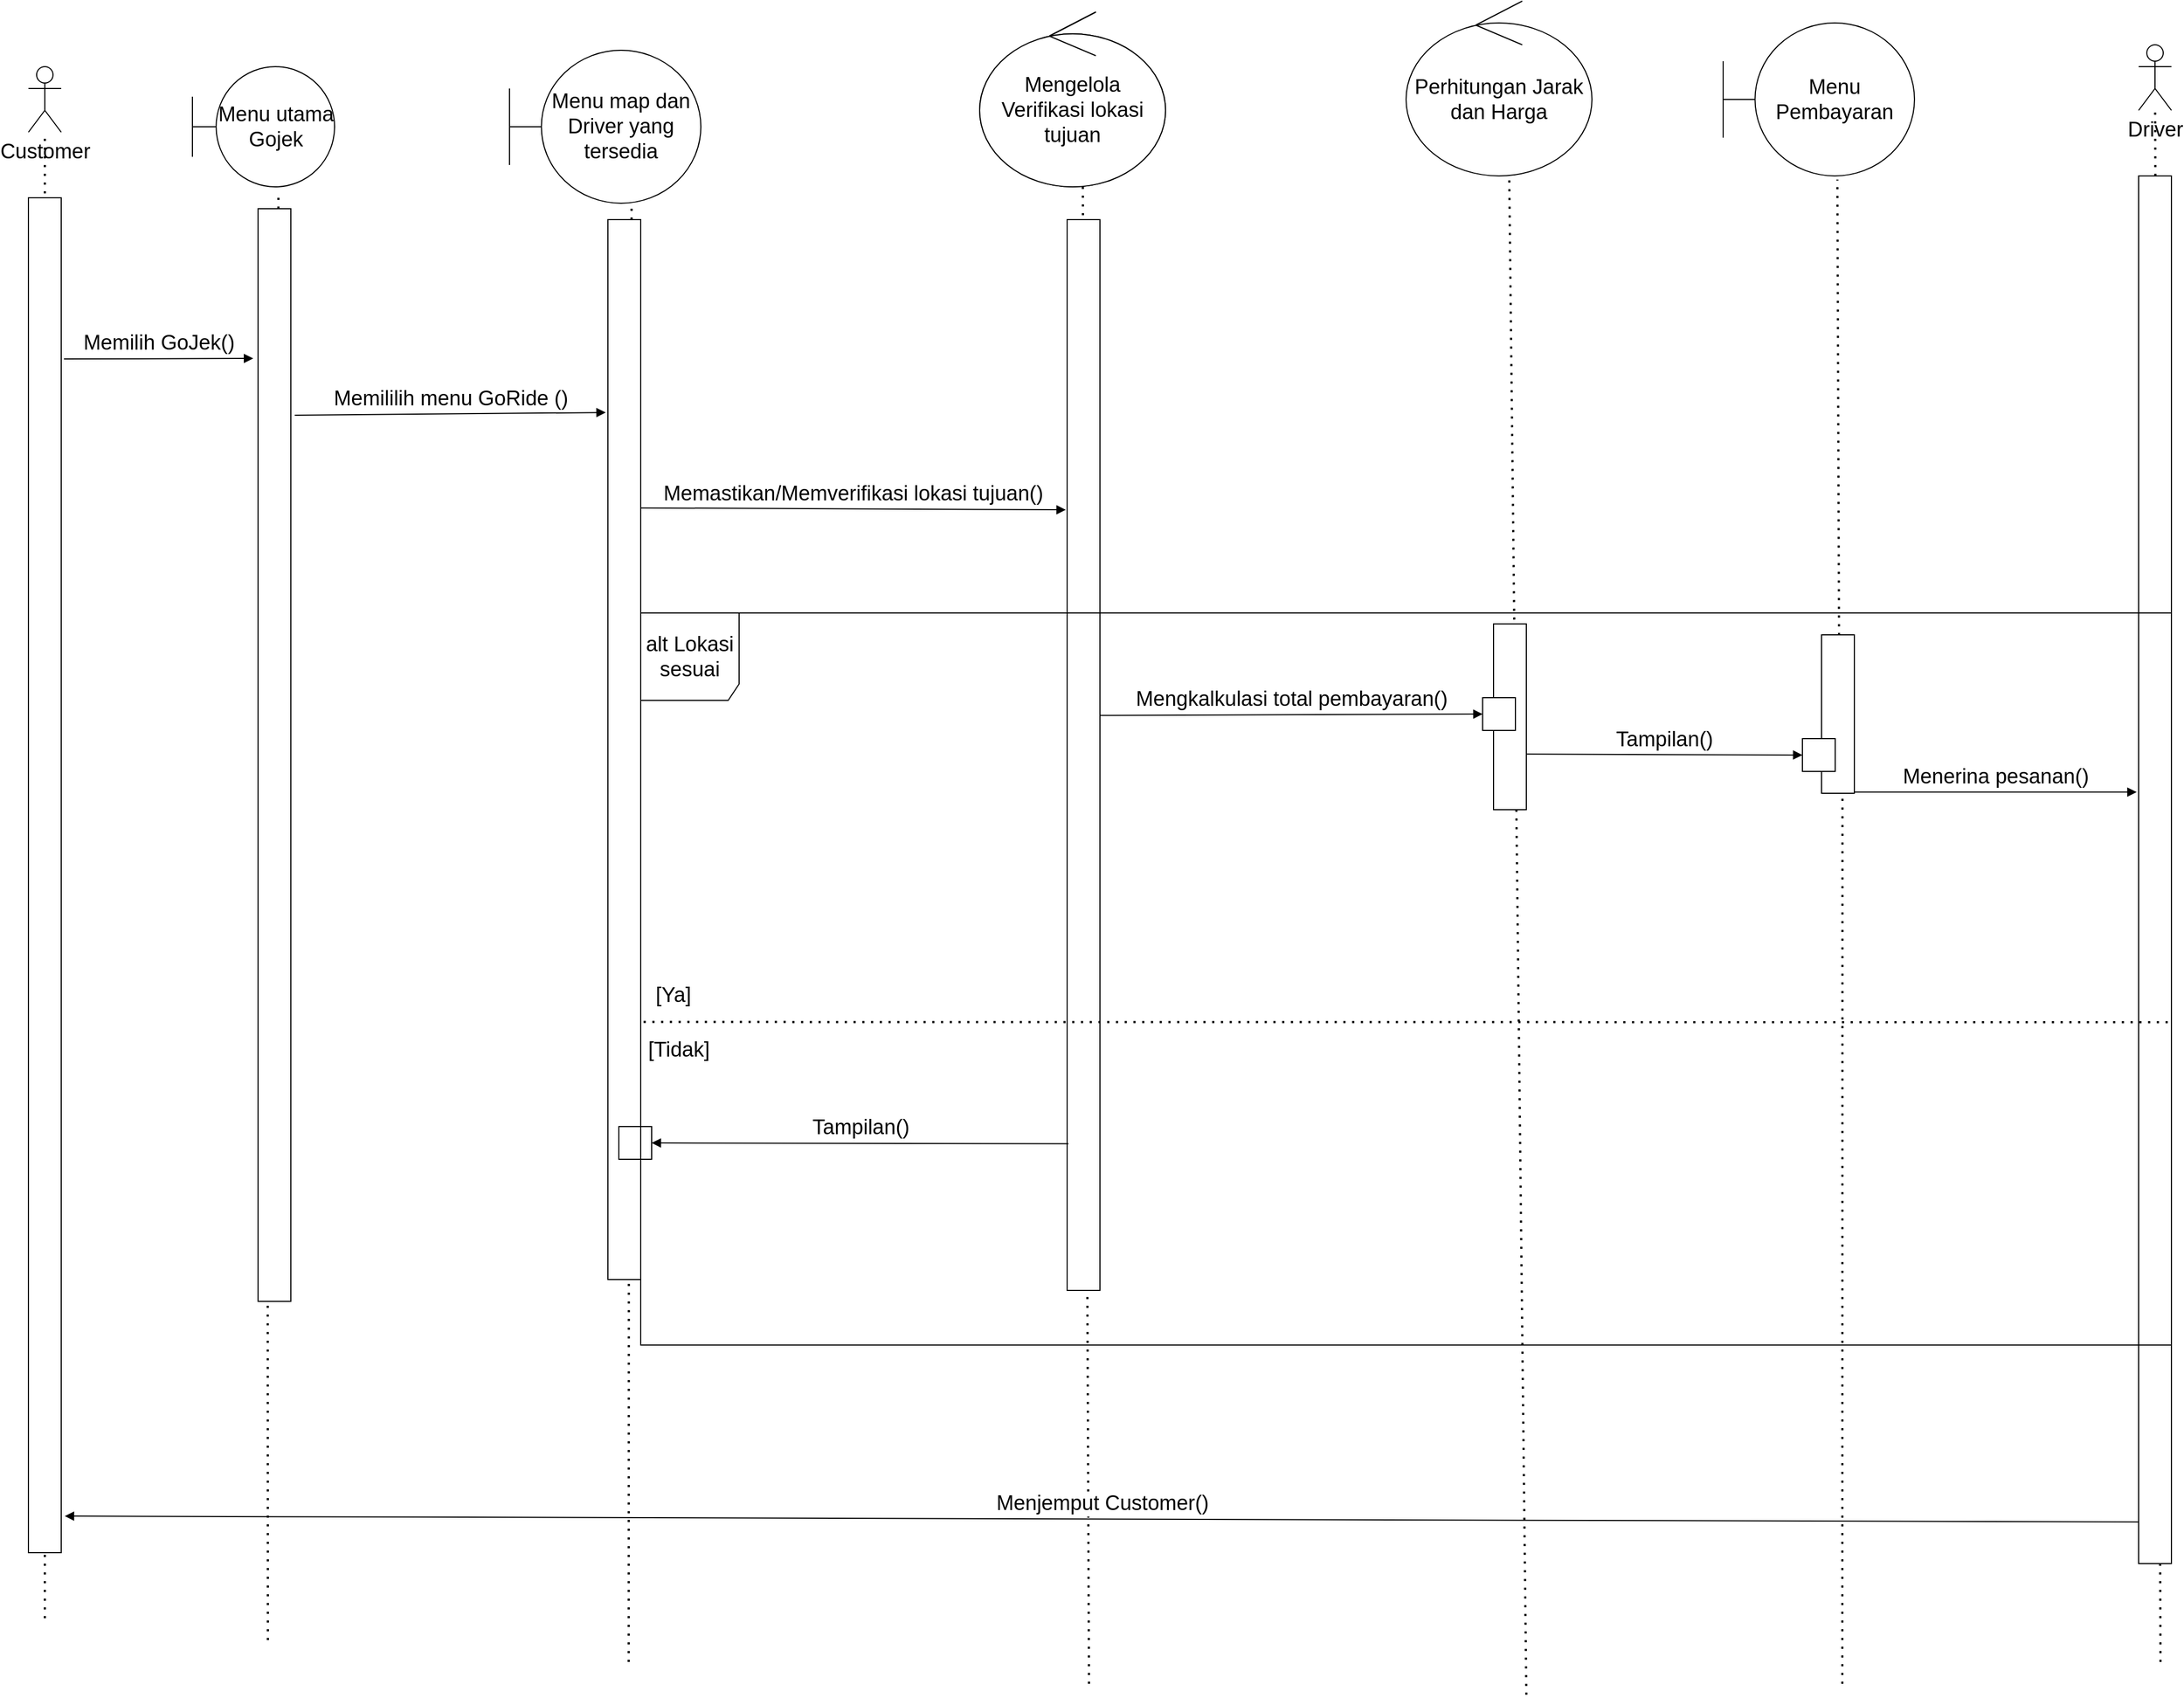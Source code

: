 <mxfile version="14.6.13" type="github">
  <diagram id="kgpKYQtTHZ0yAKxKKP6v" name="Page-1">
    <mxGraphModel dx="1221" dy="575" grid="1" gridSize="10" guides="1" tooltips="1" connect="1" arrows="1" fold="1" page="1" pageScale="1" pageWidth="850" pageHeight="1100" math="0" shadow="0">
      <root>
        <mxCell id="0" />
        <mxCell id="1" parent="0" />
        <mxCell id="orS3Lamu9RFH1Dcoo1lT-1" value="Menu utama Gojek" style="shape=umlBoundary;whiteSpace=wrap;html=1;fontSize=19;" vertex="1" parent="1">
          <mxGeometry x="260" y="240" width="130" height="110" as="geometry" />
        </mxCell>
        <mxCell id="orS3Lamu9RFH1Dcoo1lT-2" value="Customer" style="shape=umlActor;verticalLabelPosition=bottom;verticalAlign=top;html=1;fontSize=19;" vertex="1" parent="1">
          <mxGeometry x="110" y="240" width="30" height="60" as="geometry" />
        </mxCell>
        <mxCell id="orS3Lamu9RFH1Dcoo1lT-5" value="Menu map dan Driver yang tersedia" style="shape=umlBoundary;whiteSpace=wrap;html=1;fontSize=19;" vertex="1" parent="1">
          <mxGeometry x="550" y="225" width="175" height="140" as="geometry" />
        </mxCell>
        <mxCell id="orS3Lamu9RFH1Dcoo1lT-10" value="" style="endArrow=none;dashed=1;html=1;dashPattern=1 3;strokeWidth=2;fontSize=19;" edge="1" parent="1" target="orS3Lamu9RFH1Dcoo1lT-2">
          <mxGeometry width="50" height="50" relative="1" as="geometry">
            <mxPoint x="125" y="1660" as="sourcePoint" />
            <mxPoint x="460" y="260" as="targetPoint" />
          </mxGeometry>
        </mxCell>
        <mxCell id="orS3Lamu9RFH1Dcoo1lT-11" value="" style="html=1;points=[];perimeter=orthogonalPerimeter;fontSize=19;" vertex="1" parent="1">
          <mxGeometry x="110" y="360" width="30" height="1240" as="geometry" />
        </mxCell>
        <mxCell id="orS3Lamu9RFH1Dcoo1lT-12" value="" style="endArrow=none;dashed=1;html=1;dashPattern=1 3;strokeWidth=2;fontSize=19;entryX=0.605;entryY=1.058;entryDx=0;entryDy=0;entryPerimeter=0;startArrow=none;" edge="1" parent="1" source="orS3Lamu9RFH1Dcoo1lT-15" target="orS3Lamu9RFH1Dcoo1lT-1">
          <mxGeometry width="50" height="50" relative="1" as="geometry">
            <mxPoint x="340" y="1000" as="sourcePoint" />
            <mxPoint x="135" y="310" as="targetPoint" />
          </mxGeometry>
        </mxCell>
        <mxCell id="orS3Lamu9RFH1Dcoo1lT-14" value="" style="endArrow=none;dashed=1;html=1;dashPattern=1 3;strokeWidth=2;fontSize=19;entryX=0.638;entryY=1.004;entryDx=0;entryDy=0;entryPerimeter=0;startArrow=none;" edge="1" parent="1" source="orS3Lamu9RFH1Dcoo1lT-17" target="orS3Lamu9RFH1Dcoo1lT-5">
          <mxGeometry width="50" height="50" relative="1" as="geometry">
            <mxPoint x="662" y="1000" as="sourcePoint" />
            <mxPoint x="448.65" y="366.38" as="targetPoint" />
          </mxGeometry>
        </mxCell>
        <mxCell id="orS3Lamu9RFH1Dcoo1lT-15" value="" style="html=1;points=[];perimeter=orthogonalPerimeter;fontSize=19;" vertex="1" parent="1">
          <mxGeometry x="320" y="370" width="30" height="1000" as="geometry" />
        </mxCell>
        <mxCell id="orS3Lamu9RFH1Dcoo1lT-16" value="" style="endArrow=none;dashed=1;html=1;dashPattern=1 3;strokeWidth=2;fontSize=19;entryX=0.295;entryY=0.999;entryDx=0;entryDy=0;entryPerimeter=0;" edge="1" parent="1" target="orS3Lamu9RFH1Dcoo1lT-15">
          <mxGeometry width="50" height="50" relative="1" as="geometry">
            <mxPoint x="329" y="1680" as="sourcePoint" />
            <mxPoint x="331" y="922" as="targetPoint" />
          </mxGeometry>
        </mxCell>
        <mxCell id="orS3Lamu9RFH1Dcoo1lT-18" value="Memilih GoJek()" style="html=1;verticalAlign=bottom;endArrow=block;fontSize=19;exitX=1.083;exitY=0.119;exitDx=0;exitDy=0;exitPerimeter=0;entryX=-0.147;entryY=0.137;entryDx=0;entryDy=0;entryPerimeter=0;" edge="1" parent="1" source="orS3Lamu9RFH1Dcoo1lT-11" target="orS3Lamu9RFH1Dcoo1lT-15">
          <mxGeometry width="80" relative="1" as="geometry">
            <mxPoint x="330" y="450" as="sourcePoint" />
            <mxPoint x="410" y="450" as="targetPoint" />
          </mxGeometry>
        </mxCell>
        <mxCell id="orS3Lamu9RFH1Dcoo1lT-19" value="Memililih menu GoRide ()" style="html=1;verticalAlign=bottom;endArrow=block;fontSize=19;entryX=-0.067;entryY=0.182;entryDx=0;entryDy=0;entryPerimeter=0;exitX=1.12;exitY=0.189;exitDx=0;exitDy=0;exitPerimeter=0;" edge="1" parent="1" source="orS3Lamu9RFH1Dcoo1lT-15" target="orS3Lamu9RFH1Dcoo1lT-17">
          <mxGeometry width="80" relative="1" as="geometry">
            <mxPoint x="270" y="470" as="sourcePoint" />
            <mxPoint x="350" y="470" as="targetPoint" />
          </mxGeometry>
        </mxCell>
        <mxCell id="orS3Lamu9RFH1Dcoo1lT-21" value="" style="endArrow=none;dashed=1;html=1;dashPattern=1 3;strokeWidth=2;fontSize=19;entryX=0.555;entryY=0.994;entryDx=0;entryDy=0;entryPerimeter=0;" edge="1" parent="1" target="orS3Lamu9RFH1Dcoo1lT-23">
          <mxGeometry width="50" height="50" relative="1" as="geometry">
            <mxPoint x="1080" y="1720" as="sourcePoint" />
            <mxPoint x="1081.65" y="365.56" as="targetPoint" />
          </mxGeometry>
        </mxCell>
        <mxCell id="orS3Lamu9RFH1Dcoo1lT-22" value="" style="html=1;points=[];perimeter=orthogonalPerimeter;fontSize=19;" vertex="1" parent="1">
          <mxGeometry x="1060" y="380" width="30" height="980" as="geometry" />
        </mxCell>
        <mxCell id="orS3Lamu9RFH1Dcoo1lT-23" value="Mengelola Verifikasi lokasi tujuan" style="ellipse;shape=umlControl;whiteSpace=wrap;html=1;fontSize=19;" vertex="1" parent="1">
          <mxGeometry x="980" y="190" width="170" height="160" as="geometry" />
        </mxCell>
        <mxCell id="orS3Lamu9RFH1Dcoo1lT-24" value="Memastikan/Memverifikasi lokasi tujuan()" style="html=1;verticalAlign=bottom;endArrow=block;fontSize=19;exitX=1;exitY=0.272;exitDx=0;exitDy=0;exitPerimeter=0;entryX=-0.04;entryY=0.271;entryDx=0;entryDy=0;entryPerimeter=0;" edge="1" parent="1" source="orS3Lamu9RFH1Dcoo1lT-17" target="orS3Lamu9RFH1Dcoo1lT-22">
          <mxGeometry width="80" relative="1" as="geometry">
            <mxPoint x="830" y="520" as="sourcePoint" />
            <mxPoint x="1040" y="644" as="targetPoint" />
          </mxGeometry>
        </mxCell>
        <mxCell id="orS3Lamu9RFH1Dcoo1lT-25" value="Mengelola Verifikasi lokasi tujuan" style="ellipse;shape=umlControl;whiteSpace=wrap;html=1;fontSize=19;" vertex="1" parent="1">
          <mxGeometry x="980" y="190" width="170" height="160" as="geometry" />
        </mxCell>
        <mxCell id="orS3Lamu9RFH1Dcoo1lT-26" value="" style="endArrow=none;dashed=1;html=1;dashPattern=1 3;strokeWidth=2;fontSize=19;entryX=0.555;entryY=0.994;entryDx=0;entryDy=0;entryPerimeter=0;" edge="1" parent="1">
          <mxGeometry width="50" height="50" relative="1" as="geometry">
            <mxPoint x="1480" y="1730" as="sourcePoint" />
            <mxPoint x="1464.35" y="339.04" as="targetPoint" />
          </mxGeometry>
        </mxCell>
        <mxCell id="orS3Lamu9RFH1Dcoo1lT-27" value="" style="html=1;points=[];perimeter=orthogonalPerimeter;fontSize=19;" vertex="1" parent="1">
          <mxGeometry x="1450" y="750" width="30" height="170" as="geometry" />
        </mxCell>
        <mxCell id="orS3Lamu9RFH1Dcoo1lT-28" value="Perhitungan Jarak dan Harga" style="ellipse;shape=umlControl;whiteSpace=wrap;html=1;fontSize=19;" vertex="1" parent="1">
          <mxGeometry x="1370" y="180" width="170" height="160" as="geometry" />
        </mxCell>
        <mxCell id="orS3Lamu9RFH1Dcoo1lT-17" value="" style="html=1;points=[];perimeter=orthogonalPerimeter;fontSize=19;" vertex="1" parent="1">
          <mxGeometry x="640" y="380" width="30" height="970" as="geometry" />
        </mxCell>
        <mxCell id="orS3Lamu9RFH1Dcoo1lT-30" value="" style="endArrow=none;dashed=1;html=1;dashPattern=1 3;strokeWidth=2;fontSize=19;entryX=0.638;entryY=1.004;entryDx=0;entryDy=0;entryPerimeter=0;" edge="1" parent="1" target="orS3Lamu9RFH1Dcoo1lT-17">
          <mxGeometry width="50" height="50" relative="1" as="geometry">
            <mxPoint x="659" y="1700" as="sourcePoint" />
            <mxPoint x="661.65" y="365.56" as="targetPoint" />
          </mxGeometry>
        </mxCell>
        <mxCell id="orS3Lamu9RFH1Dcoo1lT-31" value="Menu Pembayaran" style="shape=umlBoundary;whiteSpace=wrap;html=1;fontSize=19;" vertex="1" parent="1">
          <mxGeometry x="1660" y="200" width="175" height="140" as="geometry" />
        </mxCell>
        <mxCell id="orS3Lamu9RFH1Dcoo1lT-32" value="" style="html=1;points=[];perimeter=orthogonalPerimeter;fontSize=19;" vertex="1" parent="1">
          <mxGeometry x="1750" y="760" width="30" height="145" as="geometry" />
        </mxCell>
        <mxCell id="orS3Lamu9RFH1Dcoo1lT-33" value="" style="endArrow=none;dashed=1;html=1;dashPattern=1 3;strokeWidth=2;fontSize=19;entryX=0.638;entryY=1.004;entryDx=0;entryDy=0;entryPerimeter=0;" edge="1" parent="1" target="orS3Lamu9RFH1Dcoo1lT-32">
          <mxGeometry width="50" height="50" relative="1" as="geometry">
            <mxPoint x="1769" y="1720" as="sourcePoint" />
            <mxPoint x="1771.65" y="340.56" as="targetPoint" />
          </mxGeometry>
        </mxCell>
        <mxCell id="orS3Lamu9RFH1Dcoo1lT-34" value="" style="endArrow=none;dashed=1;html=1;dashPattern=1 3;strokeWidth=2;fontSize=19;entryX=0.597;entryY=1.024;entryDx=0;entryDy=0;entryPerimeter=0;exitX=0.533;exitY=0.002;exitDx=0;exitDy=0;exitPerimeter=0;" edge="1" parent="1" source="orS3Lamu9RFH1Dcoo1lT-32" target="orS3Lamu9RFH1Dcoo1lT-31">
          <mxGeometry width="50" height="50" relative="1" as="geometry">
            <mxPoint x="1910" y="420" as="sourcePoint" />
            <mxPoint x="1960" y="370" as="targetPoint" />
          </mxGeometry>
        </mxCell>
        <mxCell id="orS3Lamu9RFH1Dcoo1lT-35" value="Driver" style="shape=umlActor;verticalLabelPosition=bottom;verticalAlign=top;html=1;fontSize=19;" vertex="1" parent="1">
          <mxGeometry x="2040" y="220" width="30" height="60" as="geometry" />
        </mxCell>
        <mxCell id="orS3Lamu9RFH1Dcoo1lT-36" value="" style="endArrow=none;dashed=1;html=1;dashPattern=1 3;strokeWidth=2;fontSize=19;" edge="1" parent="1" target="orS3Lamu9RFH1Dcoo1lT-35">
          <mxGeometry width="50" height="50" relative="1" as="geometry">
            <mxPoint x="2060" y="1700" as="sourcePoint" />
            <mxPoint x="2390" y="240" as="targetPoint" />
          </mxGeometry>
        </mxCell>
        <mxCell id="orS3Lamu9RFH1Dcoo1lT-37" value="" style="html=1;points=[];perimeter=orthogonalPerimeter;fontSize=19;" vertex="1" parent="1">
          <mxGeometry x="2040" y="340" width="30" height="1270" as="geometry" />
        </mxCell>
        <mxCell id="orS3Lamu9RFH1Dcoo1lT-39" value="" style="endArrow=none;dashed=1;html=1;dashPattern=1 3;strokeWidth=2;fontSize=19;exitX=1.088;exitY=0.757;exitDx=0;exitDy=0;exitPerimeter=0;entryX=1;entryY=0.559;entryDx=0;entryDy=0;entryPerimeter=0;" edge="1" parent="1" source="orS3Lamu9RFH1Dcoo1lT-17" target="orS3Lamu9RFH1Dcoo1lT-38">
          <mxGeometry width="50" height="50" relative="1" as="geometry">
            <mxPoint x="980" y="960" as="sourcePoint" />
            <mxPoint x="1030" y="910" as="targetPoint" />
          </mxGeometry>
        </mxCell>
        <mxCell id="orS3Lamu9RFH1Dcoo1lT-40" value="[Ya]" style="text;html=1;strokeColor=none;fillColor=none;align=center;verticalAlign=middle;whiteSpace=wrap;rounded=0;fontSize=19;" vertex="1" parent="1">
          <mxGeometry x="680" y="1080" width="40" height="20" as="geometry" />
        </mxCell>
        <mxCell id="orS3Lamu9RFH1Dcoo1lT-41" value="[Tidak]" style="text;html=1;strokeColor=none;fillColor=none;align=center;verticalAlign=middle;whiteSpace=wrap;rounded=0;fontSize=19;" vertex="1" parent="1">
          <mxGeometry x="685" y="1130" width="40" height="20" as="geometry" />
        </mxCell>
        <mxCell id="orS3Lamu9RFH1Dcoo1lT-43" value="" style="whiteSpace=wrap;html=1;aspect=fixed;fontSize=19;" vertex="1" parent="1">
          <mxGeometry x="650" y="1210" width="30" height="30" as="geometry" />
        </mxCell>
        <mxCell id="orS3Lamu9RFH1Dcoo1lT-42" value="Tampilan()" style="html=1;verticalAlign=bottom;endArrow=block;fontSize=19;exitX=0.04;exitY=0.863;exitDx=0;exitDy=0;exitPerimeter=0;entryX=1;entryY=0.5;entryDx=0;entryDy=0;" edge="1" parent="1" source="orS3Lamu9RFH1Dcoo1lT-22" target="orS3Lamu9RFH1Dcoo1lT-43">
          <mxGeometry width="80" relative="1" as="geometry">
            <mxPoint x="850" y="1220" as="sourcePoint" />
            <mxPoint x="930" y="1220" as="targetPoint" />
          </mxGeometry>
        </mxCell>
        <mxCell id="orS3Lamu9RFH1Dcoo1lT-45" value="" style="whiteSpace=wrap;html=1;aspect=fixed;fontSize=19;" vertex="1" parent="1">
          <mxGeometry x="1440" y="817.5" width="30" height="30" as="geometry" />
        </mxCell>
        <mxCell id="orS3Lamu9RFH1Dcoo1lT-29" value="Mengkalkulasi total pembayaran()" style="html=1;verticalAlign=bottom;endArrow=block;fontSize=19;exitX=1;exitY=0.463;exitDx=0;exitDy=0;exitPerimeter=0;entryX=0;entryY=0.5;entryDx=0;entryDy=0;" edge="1" parent="1" source="orS3Lamu9RFH1Dcoo1lT-22" target="orS3Lamu9RFH1Dcoo1lT-45">
          <mxGeometry width="80" relative="1" as="geometry">
            <mxPoint x="1094" y="820" as="sourcePoint" />
            <mxPoint x="1450" y="831" as="targetPoint" />
          </mxGeometry>
        </mxCell>
        <mxCell id="orS3Lamu9RFH1Dcoo1lT-47" value="" style="whiteSpace=wrap;html=1;aspect=fixed;fontSize=19;" vertex="1" parent="1">
          <mxGeometry x="1732.5" y="855" width="30" height="30" as="geometry" />
        </mxCell>
        <mxCell id="orS3Lamu9RFH1Dcoo1lT-46" value="Tampilan()" style="html=1;verticalAlign=bottom;endArrow=block;fontSize=19;exitX=1.006;exitY=0.701;exitDx=0;exitDy=0;exitPerimeter=0;entryX=0;entryY=0.5;entryDx=0;entryDy=0;" edge="1" parent="1" source="orS3Lamu9RFH1Dcoo1lT-27" target="orS3Lamu9RFH1Dcoo1lT-47">
          <mxGeometry width="80" relative="1" as="geometry">
            <mxPoint x="1580" y="820" as="sourcePoint" />
            <mxPoint x="1730" y="868" as="targetPoint" />
          </mxGeometry>
        </mxCell>
        <mxCell id="orS3Lamu9RFH1Dcoo1lT-48" value="Menerina pesanan()" style="html=1;verticalAlign=bottom;endArrow=block;fontSize=19;entryX=-0.06;entryY=0.444;entryDx=0;entryDy=0;entryPerimeter=0;" edge="1" parent="1" source="orS3Lamu9RFH1Dcoo1lT-32" target="orS3Lamu9RFH1Dcoo1lT-37">
          <mxGeometry width="80" relative="1" as="geometry">
            <mxPoint x="1420" y="940" as="sourcePoint" />
            <mxPoint x="1500" y="940" as="targetPoint" />
          </mxGeometry>
        </mxCell>
        <mxCell id="orS3Lamu9RFH1Dcoo1lT-49" value="Menjemput Customer()" style="html=1;verticalAlign=bottom;endArrow=block;fontSize=19;exitX=0.014;exitY=0.97;exitDx=0;exitDy=0;exitPerimeter=0;entryX=1.107;entryY=0.973;entryDx=0;entryDy=0;entryPerimeter=0;" edge="1" parent="1" source="orS3Lamu9RFH1Dcoo1lT-37" target="orS3Lamu9RFH1Dcoo1lT-11">
          <mxGeometry width="80" relative="1" as="geometry">
            <mxPoint x="1430" y="1390" as="sourcePoint" />
            <mxPoint x="1510" y="1390" as="targetPoint" />
          </mxGeometry>
        </mxCell>
        <mxCell id="orS3Lamu9RFH1Dcoo1lT-38" value="alt Lokasi sesuai" style="shape=umlFrame;whiteSpace=wrap;html=1;fontSize=19;width=90;height=80;" vertex="1" parent="1">
          <mxGeometry x="670" y="740" width="1400" height="670" as="geometry" />
        </mxCell>
      </root>
    </mxGraphModel>
  </diagram>
</mxfile>
